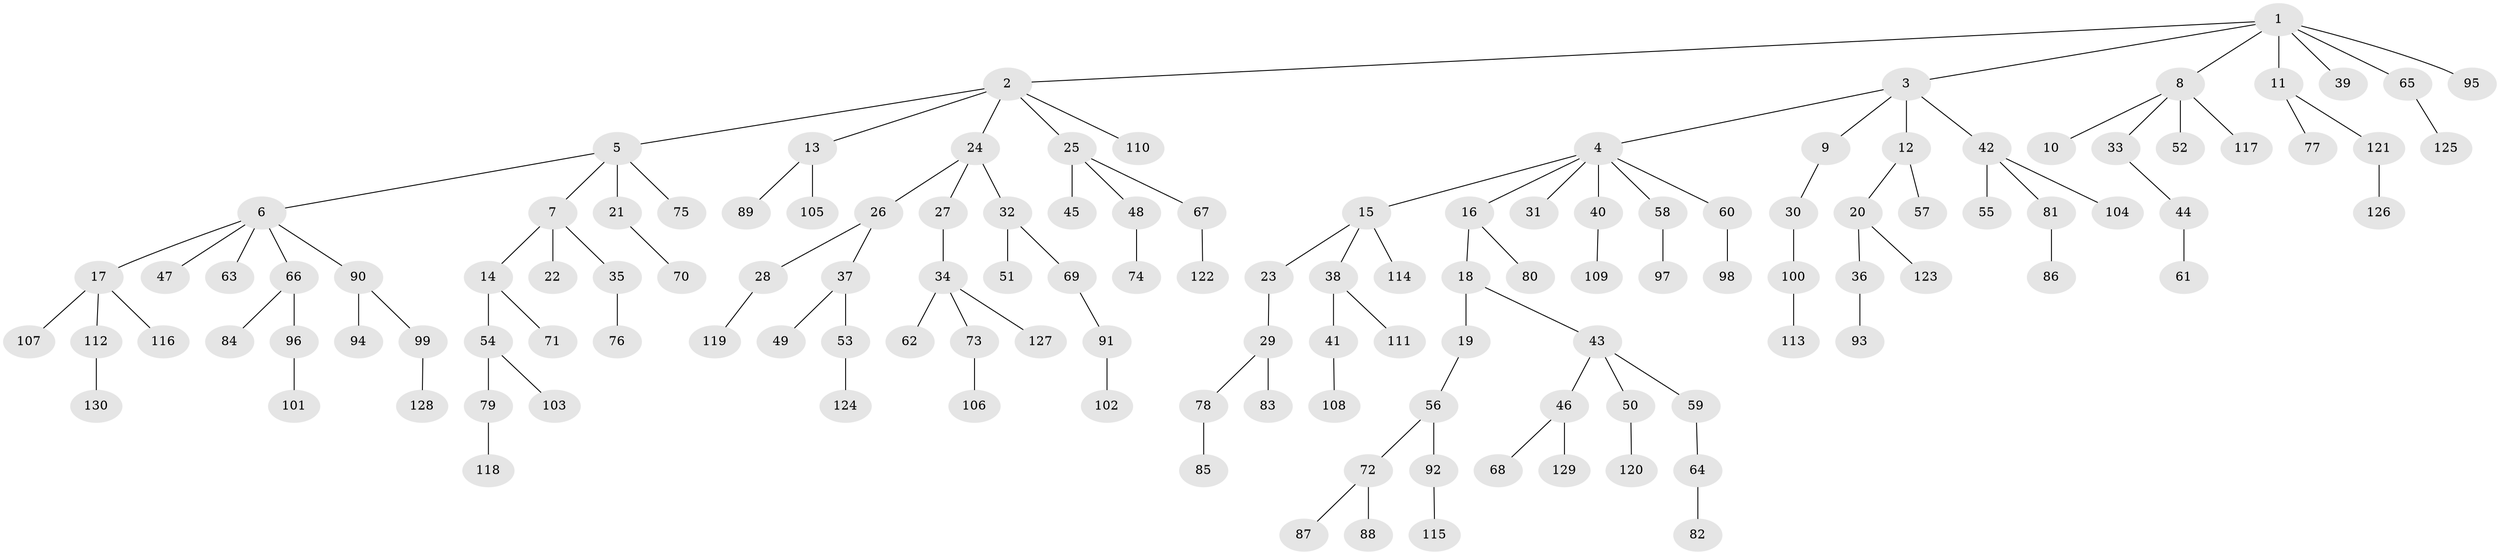 // coarse degree distribution, {11: 0.019230769230769232, 5: 0.019230769230769232, 6: 0.038461538461538464, 7: 0.019230769230769232, 4: 0.019230769230769232, 3: 0.07692307692307693, 2: 0.17307692307692307, 1: 0.6346153846153846}
// Generated by graph-tools (version 1.1) at 2025/19/03/04/25 18:19:26]
// undirected, 130 vertices, 129 edges
graph export_dot {
graph [start="1"]
  node [color=gray90,style=filled];
  1;
  2;
  3;
  4;
  5;
  6;
  7;
  8;
  9;
  10;
  11;
  12;
  13;
  14;
  15;
  16;
  17;
  18;
  19;
  20;
  21;
  22;
  23;
  24;
  25;
  26;
  27;
  28;
  29;
  30;
  31;
  32;
  33;
  34;
  35;
  36;
  37;
  38;
  39;
  40;
  41;
  42;
  43;
  44;
  45;
  46;
  47;
  48;
  49;
  50;
  51;
  52;
  53;
  54;
  55;
  56;
  57;
  58;
  59;
  60;
  61;
  62;
  63;
  64;
  65;
  66;
  67;
  68;
  69;
  70;
  71;
  72;
  73;
  74;
  75;
  76;
  77;
  78;
  79;
  80;
  81;
  82;
  83;
  84;
  85;
  86;
  87;
  88;
  89;
  90;
  91;
  92;
  93;
  94;
  95;
  96;
  97;
  98;
  99;
  100;
  101;
  102;
  103;
  104;
  105;
  106;
  107;
  108;
  109;
  110;
  111;
  112;
  113;
  114;
  115;
  116;
  117;
  118;
  119;
  120;
  121;
  122;
  123;
  124;
  125;
  126;
  127;
  128;
  129;
  130;
  1 -- 2;
  1 -- 3;
  1 -- 8;
  1 -- 11;
  1 -- 39;
  1 -- 65;
  1 -- 95;
  2 -- 5;
  2 -- 13;
  2 -- 24;
  2 -- 25;
  2 -- 110;
  3 -- 4;
  3 -- 9;
  3 -- 12;
  3 -- 42;
  4 -- 15;
  4 -- 16;
  4 -- 31;
  4 -- 40;
  4 -- 58;
  4 -- 60;
  5 -- 6;
  5 -- 7;
  5 -- 21;
  5 -- 75;
  6 -- 17;
  6 -- 47;
  6 -- 63;
  6 -- 66;
  6 -- 90;
  7 -- 14;
  7 -- 22;
  7 -- 35;
  8 -- 10;
  8 -- 33;
  8 -- 52;
  8 -- 117;
  9 -- 30;
  11 -- 77;
  11 -- 121;
  12 -- 20;
  12 -- 57;
  13 -- 89;
  13 -- 105;
  14 -- 54;
  14 -- 71;
  15 -- 23;
  15 -- 38;
  15 -- 114;
  16 -- 18;
  16 -- 80;
  17 -- 107;
  17 -- 112;
  17 -- 116;
  18 -- 19;
  18 -- 43;
  19 -- 56;
  20 -- 36;
  20 -- 123;
  21 -- 70;
  23 -- 29;
  24 -- 26;
  24 -- 27;
  24 -- 32;
  25 -- 45;
  25 -- 48;
  25 -- 67;
  26 -- 28;
  26 -- 37;
  27 -- 34;
  28 -- 119;
  29 -- 78;
  29 -- 83;
  30 -- 100;
  32 -- 51;
  32 -- 69;
  33 -- 44;
  34 -- 62;
  34 -- 73;
  34 -- 127;
  35 -- 76;
  36 -- 93;
  37 -- 49;
  37 -- 53;
  38 -- 41;
  38 -- 111;
  40 -- 109;
  41 -- 108;
  42 -- 55;
  42 -- 81;
  42 -- 104;
  43 -- 46;
  43 -- 50;
  43 -- 59;
  44 -- 61;
  46 -- 68;
  46 -- 129;
  48 -- 74;
  50 -- 120;
  53 -- 124;
  54 -- 79;
  54 -- 103;
  56 -- 72;
  56 -- 92;
  58 -- 97;
  59 -- 64;
  60 -- 98;
  64 -- 82;
  65 -- 125;
  66 -- 84;
  66 -- 96;
  67 -- 122;
  69 -- 91;
  72 -- 87;
  72 -- 88;
  73 -- 106;
  78 -- 85;
  79 -- 118;
  81 -- 86;
  90 -- 94;
  90 -- 99;
  91 -- 102;
  92 -- 115;
  96 -- 101;
  99 -- 128;
  100 -- 113;
  112 -- 130;
  121 -- 126;
}

